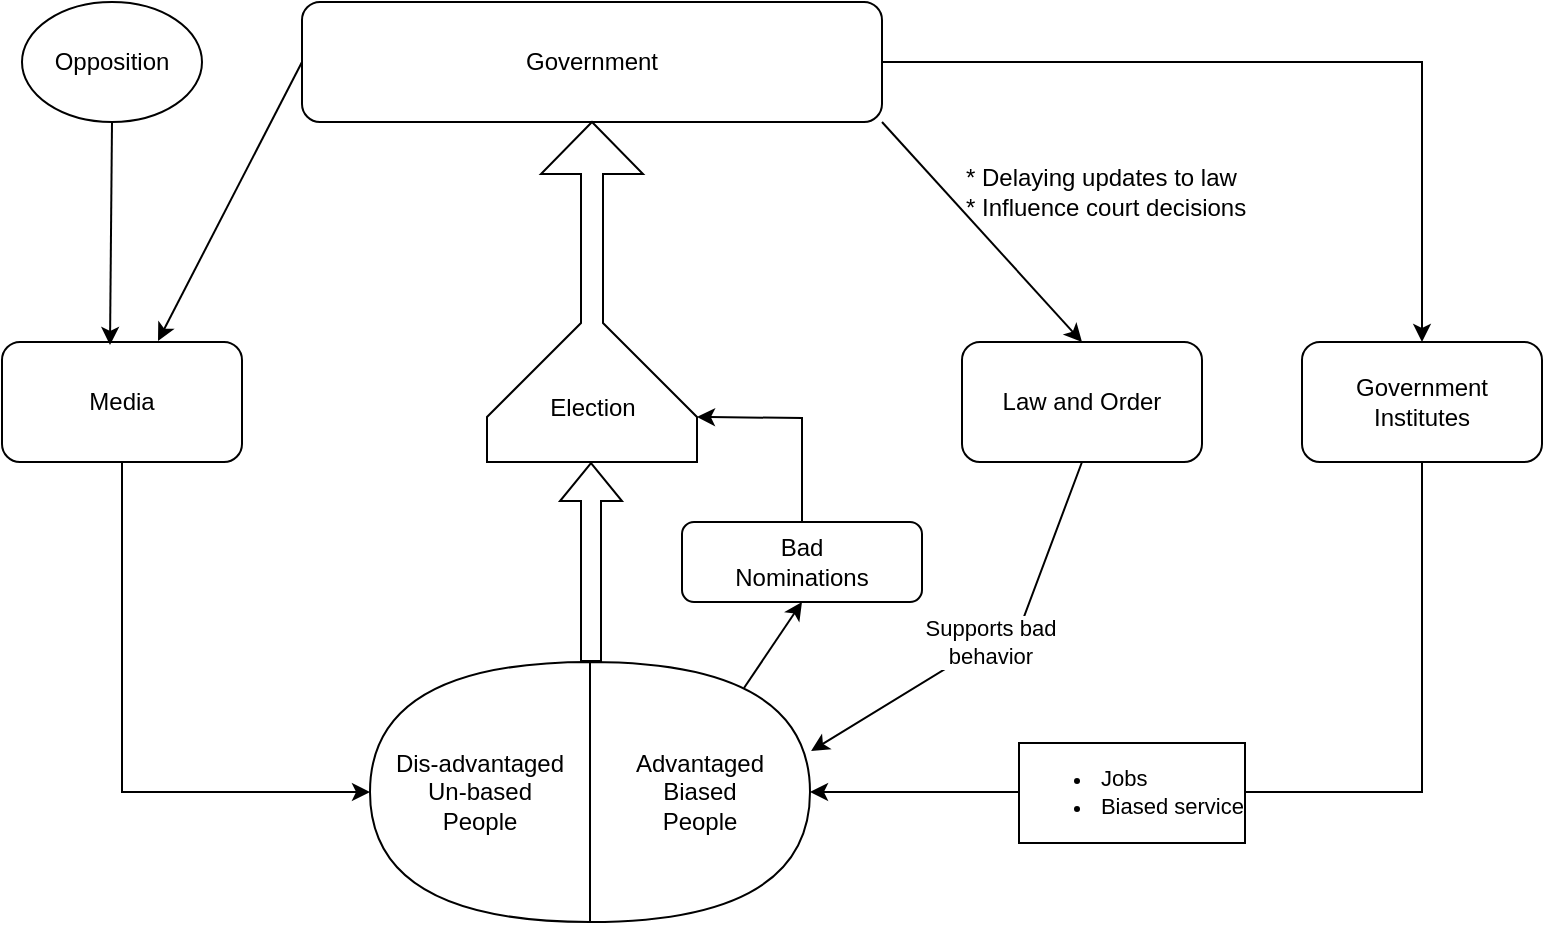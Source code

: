 <mxfile version="20.2.0" type="github">
  <diagram id="O6Ix9L_fdKyqDHlMqsE7" name="Page-1">
    <mxGraphModel dx="1234" dy="749" grid="1" gridSize="10" guides="1" tooltips="1" connect="1" arrows="1" fold="1" page="1" pageScale="1" pageWidth="850" pageHeight="550" math="0" shadow="0">
      <root>
        <mxCell id="0" />
        <mxCell id="1" parent="0" />
        <mxCell id="_LmJaqIPkXqoY1FvoVIZ-2" value="Government" style="rounded=1;whiteSpace=wrap;html=1;" vertex="1" parent="1">
          <mxGeometry x="180" y="40" width="290" height="60" as="geometry" />
        </mxCell>
        <mxCell id="_LmJaqIPkXqoY1FvoVIZ-4" value="Advantaged&lt;br&gt;Biased&lt;br&gt;People" style="shape=or;whiteSpace=wrap;html=1;" vertex="1" parent="1">
          <mxGeometry x="324" y="370" width="110" height="130" as="geometry" />
        </mxCell>
        <mxCell id="_LmJaqIPkXqoY1FvoVIZ-5" value="Dis-advantaged&lt;br&gt;Un-based&lt;br&gt;People" style="shape=or;whiteSpace=wrap;html=1;direction=west;" vertex="1" parent="1">
          <mxGeometry x="214" y="370" width="110" height="130" as="geometry" />
        </mxCell>
        <mxCell id="_LmJaqIPkXqoY1FvoVIZ-9" value="" style="shape=flexArrow;endArrow=classic;html=1;rounded=0;entryX=0;entryY=0.5;entryDx=0;entryDy=0;" edge="1" parent="1">
          <mxGeometry width="50" height="50" relative="1" as="geometry">
            <mxPoint x="324.5" y="370" as="sourcePoint" />
            <mxPoint x="324.5" y="270" as="targetPoint" />
          </mxGeometry>
        </mxCell>
        <mxCell id="_LmJaqIPkXqoY1FvoVIZ-11" value="&lt;br&gt;&lt;br&gt;&lt;br&gt;&lt;br&gt;&lt;br&gt;&lt;br&gt;&lt;br&gt;&lt;br&gt;Election" style="html=1;shadow=0;dashed=0;align=center;verticalAlign=middle;shape=mxgraph.arrows2.tailedArrow;dy1=5.5;dx1=26;notch=0;arrowHead=20;dx2=22.5;dy2=52.5;direction=north;" vertex="1" parent="1">
          <mxGeometry x="272.5" y="100" width="105" height="170" as="geometry" />
        </mxCell>
        <mxCell id="_LmJaqIPkXqoY1FvoVIZ-14" value="Bad&lt;br&gt;Nominations" style="rounded=1;whiteSpace=wrap;html=1;" vertex="1" parent="1">
          <mxGeometry x="370" y="300" width="120" height="40" as="geometry" />
        </mxCell>
        <mxCell id="_LmJaqIPkXqoY1FvoVIZ-15" value="" style="endArrow=classic;html=1;rounded=0;exitX=0.7;exitY=0.1;exitDx=0;exitDy=0;exitPerimeter=0;entryX=0.5;entryY=1;entryDx=0;entryDy=0;" edge="1" parent="1" source="_LmJaqIPkXqoY1FvoVIZ-4" target="_LmJaqIPkXqoY1FvoVIZ-14">
          <mxGeometry width="50" height="50" relative="1" as="geometry">
            <mxPoint x="470" y="490" as="sourcePoint" />
            <mxPoint x="520" y="440" as="targetPoint" />
          </mxGeometry>
        </mxCell>
        <mxCell id="_LmJaqIPkXqoY1FvoVIZ-16" value="" style="endArrow=classic;html=1;rounded=0;exitX=0.5;exitY=0;exitDx=0;exitDy=0;entryX=0;entryY=0;entryDx=22.5;entryDy=105;entryPerimeter=0;" edge="1" parent="1" source="_LmJaqIPkXqoY1FvoVIZ-14" target="_LmJaqIPkXqoY1FvoVIZ-11">
          <mxGeometry width="50" height="50" relative="1" as="geometry">
            <mxPoint x="420" y="300" as="sourcePoint" />
            <mxPoint x="380" y="260" as="targetPoint" />
            <Array as="points">
              <mxPoint x="430" y="248" />
            </Array>
          </mxGeometry>
        </mxCell>
        <mxCell id="_LmJaqIPkXqoY1FvoVIZ-17" value="Media" style="rounded=1;whiteSpace=wrap;html=1;" vertex="1" parent="1">
          <mxGeometry x="30" y="210" width="120" height="60" as="geometry" />
        </mxCell>
        <mxCell id="_LmJaqIPkXqoY1FvoVIZ-18" value="" style="endArrow=classic;html=1;rounded=0;exitX=0.5;exitY=1;exitDx=0;exitDy=0;entryX=1;entryY=0.5;entryDx=0;entryDy=0;entryPerimeter=0;" edge="1" parent="1" source="_LmJaqIPkXqoY1FvoVIZ-17" target="_LmJaqIPkXqoY1FvoVIZ-5">
          <mxGeometry width="50" height="50" relative="1" as="geometry">
            <mxPoint x="50" y="450" as="sourcePoint" />
            <mxPoint x="100" y="400" as="targetPoint" />
            <Array as="points">
              <mxPoint x="90" y="435" />
            </Array>
          </mxGeometry>
        </mxCell>
        <mxCell id="_LmJaqIPkXqoY1FvoVIZ-19" value="" style="endArrow=classic;html=1;rounded=0;exitX=0;exitY=0.5;exitDx=0;exitDy=0;entryX=0.65;entryY=-0.008;entryDx=0;entryDy=0;entryPerimeter=0;" edge="1" parent="1" source="_LmJaqIPkXqoY1FvoVIZ-2" target="_LmJaqIPkXqoY1FvoVIZ-17">
          <mxGeometry width="50" height="50" relative="1" as="geometry">
            <mxPoint x="80" y="200" as="sourcePoint" />
            <mxPoint x="130" y="150" as="targetPoint" />
          </mxGeometry>
        </mxCell>
        <mxCell id="_LmJaqIPkXqoY1FvoVIZ-20" value="Opposition" style="ellipse;whiteSpace=wrap;html=1;" vertex="1" parent="1">
          <mxGeometry x="40" y="40" width="90" height="60" as="geometry" />
        </mxCell>
        <mxCell id="_LmJaqIPkXqoY1FvoVIZ-21" value="" style="endArrow=classic;html=1;rounded=0;exitX=0.5;exitY=1;exitDx=0;exitDy=0;entryX=0.45;entryY=0.025;entryDx=0;entryDy=0;entryPerimeter=0;" edge="1" parent="1" source="_LmJaqIPkXqoY1FvoVIZ-20" target="_LmJaqIPkXqoY1FvoVIZ-17">
          <mxGeometry width="50" height="50" relative="1" as="geometry">
            <mxPoint x="-20" y="220" as="sourcePoint" />
            <mxPoint x="30" y="170" as="targetPoint" />
          </mxGeometry>
        </mxCell>
        <mxCell id="_LmJaqIPkXqoY1FvoVIZ-22" value="Law and Order" style="rounded=1;whiteSpace=wrap;html=1;" vertex="1" parent="1">
          <mxGeometry x="510" y="210" width="120" height="60" as="geometry" />
        </mxCell>
        <mxCell id="_LmJaqIPkXqoY1FvoVIZ-23" value="Government&lt;br&gt;Institutes" style="rounded=1;whiteSpace=wrap;html=1;" vertex="1" parent="1">
          <mxGeometry x="680" y="210" width="120" height="60" as="geometry" />
        </mxCell>
        <mxCell id="_LmJaqIPkXqoY1FvoVIZ-24" value="" style="endArrow=classic;html=1;rounded=0;exitX=1;exitY=1;exitDx=0;exitDy=0;entryX=0.5;entryY=0;entryDx=0;entryDy=0;" edge="1" parent="1" source="_LmJaqIPkXqoY1FvoVIZ-2" target="_LmJaqIPkXqoY1FvoVIZ-22">
          <mxGeometry width="50" height="50" relative="1" as="geometry">
            <mxPoint x="522" y="90" as="sourcePoint" />
            <mxPoint x="450" y="229.52" as="targetPoint" />
          </mxGeometry>
        </mxCell>
        <mxCell id="_LmJaqIPkXqoY1FvoVIZ-25" value="* Delaying updates to law&lt;br&gt;&lt;div style=&quot;&quot;&gt;&lt;span style=&quot;background-color: initial;&quot;&gt;* Influence court decisions&lt;/span&gt;&lt;/div&gt;" style="text;html=1;strokeColor=none;fillColor=none;align=left;verticalAlign=middle;whiteSpace=wrap;rounded=0;" vertex="1" parent="1">
          <mxGeometry x="510" y="120" width="150" height="30" as="geometry" />
        </mxCell>
        <mxCell id="_LmJaqIPkXqoY1FvoVIZ-26" value="" style="endArrow=classic;html=1;rounded=0;exitX=1;exitY=0.5;exitDx=0;exitDy=0;entryX=0.5;entryY=0;entryDx=0;entryDy=0;" edge="1" parent="1" source="_LmJaqIPkXqoY1FvoVIZ-2" target="_LmJaqIPkXqoY1FvoVIZ-23">
          <mxGeometry width="50" height="50" relative="1" as="geometry">
            <mxPoint x="560" y="80" as="sourcePoint" />
            <mxPoint x="660" y="190" as="targetPoint" />
            <Array as="points">
              <mxPoint x="740" y="70" />
            </Array>
          </mxGeometry>
        </mxCell>
        <mxCell id="_LmJaqIPkXqoY1FvoVIZ-27" value="" style="endArrow=classic;html=1;rounded=0;exitX=0.5;exitY=1;exitDx=0;exitDy=0;entryX=1;entryY=0.5;entryDx=0;entryDy=0;entryPerimeter=0;" edge="1" parent="1" source="_LmJaqIPkXqoY1FvoVIZ-23" target="_LmJaqIPkXqoY1FvoVIZ-4">
          <mxGeometry width="50" height="50" relative="1" as="geometry">
            <mxPoint x="630" y="530" as="sourcePoint" />
            <mxPoint x="680" y="480" as="targetPoint" />
            <Array as="points">
              <mxPoint x="740" y="435" />
            </Array>
          </mxGeometry>
        </mxCell>
        <mxCell id="_LmJaqIPkXqoY1FvoVIZ-28" value="&lt;div style=&quot;text-align: left;&quot;&gt;&lt;ul&gt;&lt;li&gt;Jobs&lt;/li&gt;&lt;li&gt;Biased service&lt;/li&gt;&lt;/ul&gt;&lt;/div&gt;" style="edgeLabel;html=1;align=right;verticalAlign=middle;resizable=0;points=[];spacing=0;labelBorderColor=default;labelPosition=left;verticalLabelPosition=middle;" vertex="1" connectable="0" parent="_LmJaqIPkXqoY1FvoVIZ-27">
          <mxGeometry x="-0.047" y="2" relative="1" as="geometry">
            <mxPoint x="-30" y="-2" as="offset" />
          </mxGeometry>
        </mxCell>
        <mxCell id="_LmJaqIPkXqoY1FvoVIZ-29" value="Supports bad&lt;br&gt;behavior" style="endArrow=classic;html=1;rounded=0;exitX=0.5;exitY=1;exitDx=0;exitDy=0;entryX=1.005;entryY=0.342;entryDx=0;entryDy=0;entryPerimeter=0;" edge="1" parent="1" source="_LmJaqIPkXqoY1FvoVIZ-22" target="_LmJaqIPkXqoY1FvoVIZ-4">
          <mxGeometry width="50" height="50" relative="1" as="geometry">
            <mxPoint x="530" y="270" as="sourcePoint" />
            <mxPoint x="630" y="380" as="targetPoint" />
            <Array as="points">
              <mxPoint x="540" y="350" />
            </Array>
          </mxGeometry>
        </mxCell>
      </root>
    </mxGraphModel>
  </diagram>
</mxfile>
